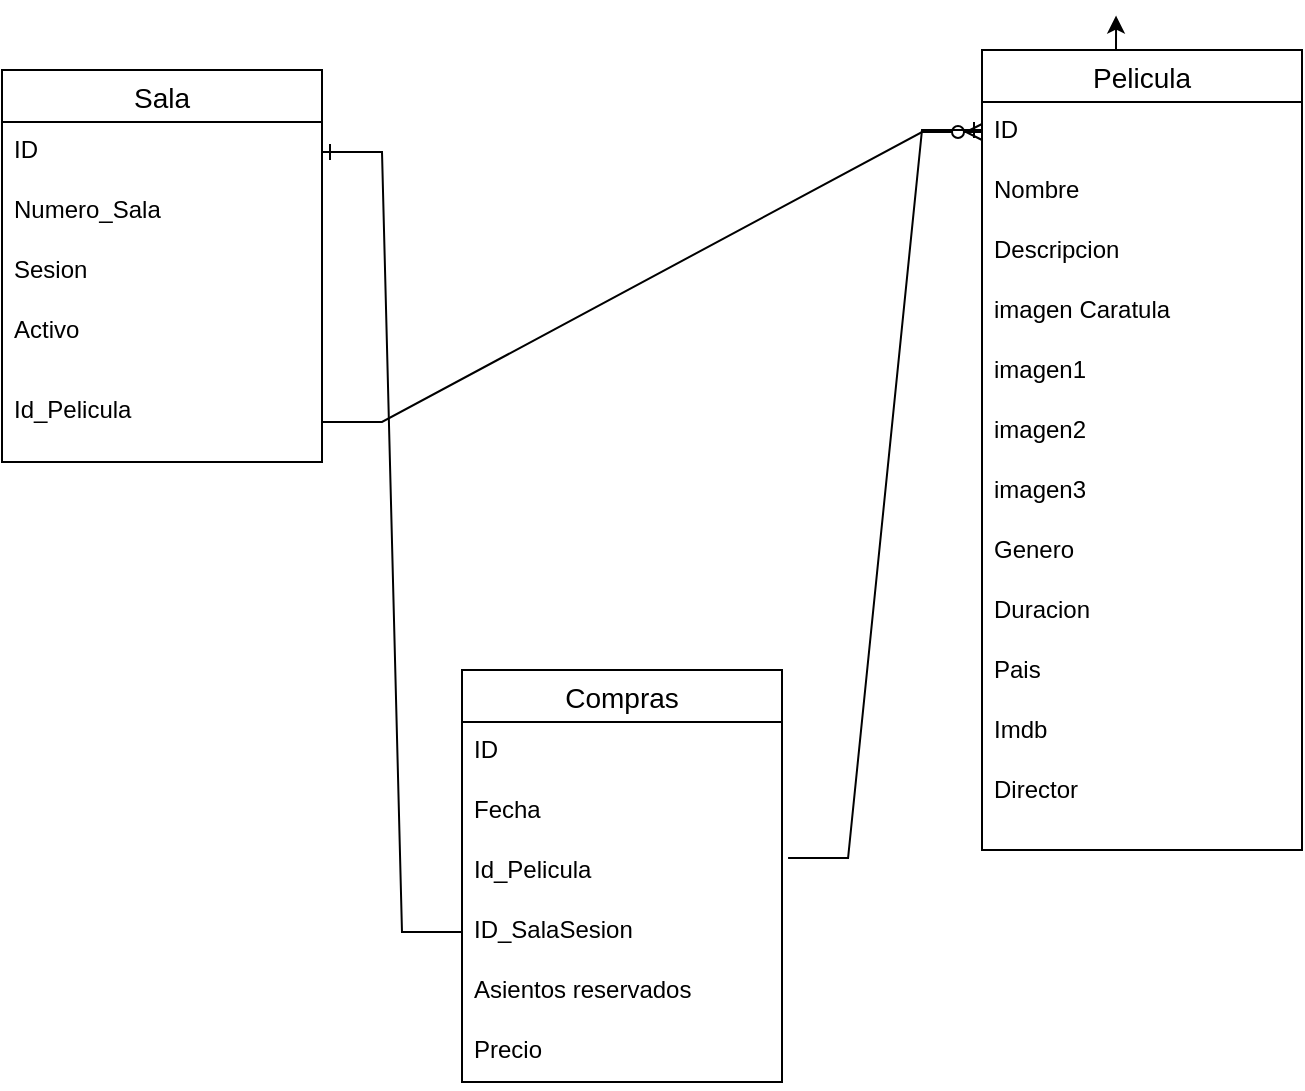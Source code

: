 <mxfile version="16.6.2" type="github">
  <diagram id="Q_jqE94igwzXDjuvf4ED" name="Page-1">
    <mxGraphModel dx="1422" dy="703" grid="1" gridSize="10" guides="1" tooltips="1" connect="1" arrows="1" fold="1" page="1" pageScale="1" pageWidth="827" pageHeight="1169" math="0" shadow="0">
      <root>
        <mxCell id="0" />
        <mxCell id="1" parent="0" />
        <mxCell id="hGRi_Gu1D4DBG-5s0eFH-2" value="Sala" style="swimlane;fontStyle=0;childLayout=stackLayout;horizontal=1;startSize=26;horizontalStack=0;resizeParent=1;resizeParentMax=0;resizeLast=0;collapsible=1;marginBottom=0;align=center;fontSize=14;" parent="1" vertex="1">
          <mxGeometry x="80" y="60" width="160" height="196" as="geometry" />
        </mxCell>
        <mxCell id="hGRi_Gu1D4DBG-5s0eFH-3" value="ID" style="text;strokeColor=none;fillColor=none;spacingLeft=4;spacingRight=4;overflow=hidden;rotatable=0;points=[[0,0.5],[1,0.5]];portConstraint=eastwest;fontSize=12;" parent="hGRi_Gu1D4DBG-5s0eFH-2" vertex="1">
          <mxGeometry y="26" width="160" height="30" as="geometry" />
        </mxCell>
        <mxCell id="hGRi_Gu1D4DBG-5s0eFH-4" value="Numero_Sala" style="text;strokeColor=none;fillColor=none;spacingLeft=4;spacingRight=4;overflow=hidden;rotatable=0;points=[[0,0.5],[1,0.5]];portConstraint=eastwest;fontSize=12;" parent="hGRi_Gu1D4DBG-5s0eFH-2" vertex="1">
          <mxGeometry y="56" width="160" height="30" as="geometry" />
        </mxCell>
        <mxCell id="jcHIxfB2WDFoWQCIQ4uE-21" value="Sesion" style="text;strokeColor=none;fillColor=none;spacingLeft=4;spacingRight=4;overflow=hidden;rotatable=0;points=[[0,0.5],[1,0.5]];portConstraint=eastwest;fontSize=12;" vertex="1" parent="hGRi_Gu1D4DBG-5s0eFH-2">
          <mxGeometry y="86" width="160" height="30" as="geometry" />
        </mxCell>
        <mxCell id="hGRi_Gu1D4DBG-5s0eFH-5" value="Activo" style="text;strokeColor=none;fillColor=none;spacingLeft=4;spacingRight=4;overflow=hidden;rotatable=0;points=[[0,0.5],[1,0.5]];portConstraint=eastwest;fontSize=12;" parent="hGRi_Gu1D4DBG-5s0eFH-2" vertex="1">
          <mxGeometry y="116" width="160" height="40" as="geometry" />
        </mxCell>
        <mxCell id="jcHIxfB2WDFoWQCIQ4uE-22" value="Id_Pelicula" style="text;strokeColor=none;fillColor=none;spacingLeft=4;spacingRight=4;overflow=hidden;rotatable=0;points=[[0,0.5],[1,0.5]];portConstraint=eastwest;fontSize=12;" vertex="1" parent="hGRi_Gu1D4DBG-5s0eFH-2">
          <mxGeometry y="156" width="160" height="40" as="geometry" />
        </mxCell>
        <mxCell id="jcHIxfB2WDFoWQCIQ4uE-1" value="Pelicula" style="swimlane;fontStyle=0;childLayout=stackLayout;horizontal=1;startSize=26;horizontalStack=0;resizeParent=1;resizeParentMax=0;resizeLast=0;collapsible=1;marginBottom=0;align=center;fontSize=14;" vertex="1" parent="1">
          <mxGeometry x="570" y="50" width="160" height="400" as="geometry" />
        </mxCell>
        <mxCell id="jcHIxfB2WDFoWQCIQ4uE-2" value="ID" style="text;strokeColor=none;fillColor=none;spacingLeft=4;spacingRight=4;overflow=hidden;rotatable=0;points=[[0,0.5],[1,0.5]];portConstraint=eastwest;fontSize=12;" vertex="1" parent="jcHIxfB2WDFoWQCIQ4uE-1">
          <mxGeometry y="26" width="160" height="30" as="geometry" />
        </mxCell>
        <mxCell id="jcHIxfB2WDFoWQCIQ4uE-3" value="Nombre" style="text;strokeColor=none;fillColor=none;spacingLeft=4;spacingRight=4;overflow=hidden;rotatable=0;points=[[0,0.5],[1,0.5]];portConstraint=eastwest;fontSize=12;" vertex="1" parent="jcHIxfB2WDFoWQCIQ4uE-1">
          <mxGeometry y="56" width="160" height="30" as="geometry" />
        </mxCell>
        <mxCell id="jcHIxfB2WDFoWQCIQ4uE-6" value="Descripcion" style="text;strokeColor=none;fillColor=none;spacingLeft=4;spacingRight=4;overflow=hidden;rotatable=0;points=[[0,0.5],[1,0.5]];portConstraint=eastwest;fontSize=12;" vertex="1" parent="jcHIxfB2WDFoWQCIQ4uE-1">
          <mxGeometry y="86" width="160" height="30" as="geometry" />
        </mxCell>
        <mxCell id="jcHIxfB2WDFoWQCIQ4uE-7" value="imagen Caratula" style="text;strokeColor=none;fillColor=none;spacingLeft=4;spacingRight=4;overflow=hidden;rotatable=0;points=[[0,0.5],[1,0.5]];portConstraint=eastwest;fontSize=12;" vertex="1" parent="jcHIxfB2WDFoWQCIQ4uE-1">
          <mxGeometry y="116" width="160" height="30" as="geometry" />
        </mxCell>
        <mxCell id="jcHIxfB2WDFoWQCIQ4uE-8" value="imagen1" style="text;strokeColor=none;fillColor=none;spacingLeft=4;spacingRight=4;overflow=hidden;rotatable=0;points=[[0,0.5],[1,0.5]];portConstraint=eastwest;fontSize=12;" vertex="1" parent="jcHIxfB2WDFoWQCIQ4uE-1">
          <mxGeometry y="146" width="160" height="30" as="geometry" />
        </mxCell>
        <mxCell id="jcHIxfB2WDFoWQCIQ4uE-9" value="imagen2" style="text;strokeColor=none;fillColor=none;spacingLeft=4;spacingRight=4;overflow=hidden;rotatable=0;points=[[0,0.5],[1,0.5]];portConstraint=eastwest;fontSize=12;" vertex="1" parent="jcHIxfB2WDFoWQCIQ4uE-1">
          <mxGeometry y="176" width="160" height="30" as="geometry" />
        </mxCell>
        <mxCell id="jcHIxfB2WDFoWQCIQ4uE-10" value="imagen3" style="text;strokeColor=none;fillColor=none;spacingLeft=4;spacingRight=4;overflow=hidden;rotatable=0;points=[[0,0.5],[1,0.5]];portConstraint=eastwest;fontSize=12;" vertex="1" parent="jcHIxfB2WDFoWQCIQ4uE-1">
          <mxGeometry y="206" width="160" height="30" as="geometry" />
        </mxCell>
        <mxCell id="jcHIxfB2WDFoWQCIQ4uE-11" value="Genero" style="text;strokeColor=none;fillColor=none;spacingLeft=4;spacingRight=4;overflow=hidden;rotatable=0;points=[[0,0.5],[1,0.5]];portConstraint=eastwest;fontSize=12;" vertex="1" parent="jcHIxfB2WDFoWQCIQ4uE-1">
          <mxGeometry y="236" width="160" height="30" as="geometry" />
        </mxCell>
        <mxCell id="jcHIxfB2WDFoWQCIQ4uE-12" value="Duracion" style="text;strokeColor=none;fillColor=none;spacingLeft=4;spacingRight=4;overflow=hidden;rotatable=0;points=[[0,0.5],[1,0.5]];portConstraint=eastwest;fontSize=12;" vertex="1" parent="jcHIxfB2WDFoWQCIQ4uE-1">
          <mxGeometry y="266" width="160" height="30" as="geometry" />
        </mxCell>
        <mxCell id="jcHIxfB2WDFoWQCIQ4uE-13" value="Pais" style="text;strokeColor=none;fillColor=none;spacingLeft=4;spacingRight=4;overflow=hidden;rotatable=0;points=[[0,0.5],[1,0.5]];portConstraint=eastwest;fontSize=12;" vertex="1" parent="jcHIxfB2WDFoWQCIQ4uE-1">
          <mxGeometry y="296" width="160" height="30" as="geometry" />
        </mxCell>
        <mxCell id="jcHIxfB2WDFoWQCIQ4uE-14" value="Imdb" style="text;strokeColor=none;fillColor=none;spacingLeft=4;spacingRight=4;overflow=hidden;rotatable=0;points=[[0,0.5],[1,0.5]];portConstraint=eastwest;fontSize=12;" vertex="1" parent="jcHIxfB2WDFoWQCIQ4uE-1">
          <mxGeometry y="326" width="160" height="30" as="geometry" />
        </mxCell>
        <mxCell id="jcHIxfB2WDFoWQCIQ4uE-4" value="Director" style="text;strokeColor=none;fillColor=none;spacingLeft=4;spacingRight=4;overflow=hidden;rotatable=0;points=[[0,0.5],[1,0.5]];portConstraint=eastwest;fontSize=12;" vertex="1" parent="jcHIxfB2WDFoWQCIQ4uE-1">
          <mxGeometry y="356" width="160" height="44" as="geometry" />
        </mxCell>
        <mxCell id="jcHIxfB2WDFoWQCIQ4uE-5" style="edgeStyle=orthogonalEdgeStyle;rounded=0;orthogonalLoop=1;jettySize=auto;html=1;exitX=0.5;exitY=0;exitDx=0;exitDy=0;entryX=0.419;entryY=-0.043;entryDx=0;entryDy=0;entryPerimeter=0;" edge="1" parent="1" source="jcHIxfB2WDFoWQCIQ4uE-1" target="jcHIxfB2WDFoWQCIQ4uE-1">
          <mxGeometry relative="1" as="geometry" />
        </mxCell>
        <mxCell id="jcHIxfB2WDFoWQCIQ4uE-23" value="" style="edgeStyle=entityRelationEdgeStyle;fontSize=12;html=1;endArrow=ERzeroToMany;endFill=1;rounded=0;exitX=1;exitY=0.5;exitDx=0;exitDy=0;entryX=0;entryY=0.5;entryDx=0;entryDy=0;" edge="1" parent="1" source="jcHIxfB2WDFoWQCIQ4uE-22" target="jcHIxfB2WDFoWQCIQ4uE-2">
          <mxGeometry width="100" height="100" relative="1" as="geometry">
            <mxPoint x="360" y="310" as="sourcePoint" />
            <mxPoint x="460" y="210" as="targetPoint" />
          </mxGeometry>
        </mxCell>
        <mxCell id="jcHIxfB2WDFoWQCIQ4uE-25" value="Compras" style="swimlane;fontStyle=0;childLayout=stackLayout;horizontal=1;startSize=26;horizontalStack=0;resizeParent=1;resizeParentMax=0;resizeLast=0;collapsible=1;marginBottom=0;align=center;fontSize=14;" vertex="1" parent="1">
          <mxGeometry x="310" y="360" width="160" height="206" as="geometry" />
        </mxCell>
        <mxCell id="jcHIxfB2WDFoWQCIQ4uE-26" value="ID" style="text;strokeColor=none;fillColor=none;spacingLeft=4;spacingRight=4;overflow=hidden;rotatable=0;points=[[0,0.5],[1,0.5]];portConstraint=eastwest;fontSize=12;" vertex="1" parent="jcHIxfB2WDFoWQCIQ4uE-25">
          <mxGeometry y="26" width="160" height="30" as="geometry" />
        </mxCell>
        <mxCell id="jcHIxfB2WDFoWQCIQ4uE-27" value="Fecha" style="text;strokeColor=none;fillColor=none;spacingLeft=4;spacingRight=4;overflow=hidden;rotatable=0;points=[[0,0.5],[1,0.5]];portConstraint=eastwest;fontSize=12;" vertex="1" parent="jcHIxfB2WDFoWQCIQ4uE-25">
          <mxGeometry y="56" width="160" height="30" as="geometry" />
        </mxCell>
        <mxCell id="jcHIxfB2WDFoWQCIQ4uE-28" value="Id_Pelicula" style="text;strokeColor=none;fillColor=none;spacingLeft=4;spacingRight=4;overflow=hidden;rotatable=0;points=[[0,0.5],[1,0.5]];portConstraint=eastwest;fontSize=12;" vertex="1" parent="jcHIxfB2WDFoWQCIQ4uE-25">
          <mxGeometry y="86" width="160" height="30" as="geometry" />
        </mxCell>
        <mxCell id="jcHIxfB2WDFoWQCIQ4uE-29" value="ID_SalaSesion" style="text;strokeColor=none;fillColor=none;spacingLeft=4;spacingRight=4;overflow=hidden;rotatable=0;points=[[0,0.5],[1,0.5]];portConstraint=eastwest;fontSize=12;" vertex="1" parent="jcHIxfB2WDFoWQCIQ4uE-25">
          <mxGeometry y="116" width="160" height="30" as="geometry" />
        </mxCell>
        <mxCell id="jcHIxfB2WDFoWQCIQ4uE-30" value="Asientos reservados" style="text;strokeColor=none;fillColor=none;spacingLeft=4;spacingRight=4;overflow=hidden;rotatable=0;points=[[0,0.5],[1,0.5]];portConstraint=eastwest;fontSize=12;" vertex="1" parent="jcHIxfB2WDFoWQCIQ4uE-25">
          <mxGeometry y="146" width="160" height="30" as="geometry" />
        </mxCell>
        <mxCell id="jcHIxfB2WDFoWQCIQ4uE-31" value="Precio" style="text;strokeColor=none;fillColor=none;spacingLeft=4;spacingRight=4;overflow=hidden;rotatable=0;points=[[0,0.5],[1,0.5]];portConstraint=eastwest;fontSize=12;" vertex="1" parent="jcHIxfB2WDFoWQCIQ4uE-25">
          <mxGeometry y="176" width="160" height="30" as="geometry" />
        </mxCell>
        <mxCell id="jcHIxfB2WDFoWQCIQ4uE-38" value="" style="edgeStyle=entityRelationEdgeStyle;fontSize=12;html=1;endArrow=ERone;endFill=1;rounded=0;exitX=1.019;exitY=0.267;exitDx=0;exitDy=0;exitPerimeter=0;" edge="1" parent="1" source="jcHIxfB2WDFoWQCIQ4uE-28">
          <mxGeometry width="100" height="100" relative="1" as="geometry">
            <mxPoint x="360" y="460" as="sourcePoint" />
            <mxPoint x="570" y="90" as="targetPoint" />
          </mxGeometry>
        </mxCell>
        <mxCell id="jcHIxfB2WDFoWQCIQ4uE-39" value="" style="edgeStyle=entityRelationEdgeStyle;fontSize=12;html=1;endArrow=ERone;endFill=1;rounded=0;" edge="1" parent="1" source="jcHIxfB2WDFoWQCIQ4uE-29" target="hGRi_Gu1D4DBG-5s0eFH-3">
          <mxGeometry width="100" height="100" relative="1" as="geometry">
            <mxPoint x="360" y="460" as="sourcePoint" />
            <mxPoint x="460" y="360" as="targetPoint" />
          </mxGeometry>
        </mxCell>
      </root>
    </mxGraphModel>
  </diagram>
</mxfile>
